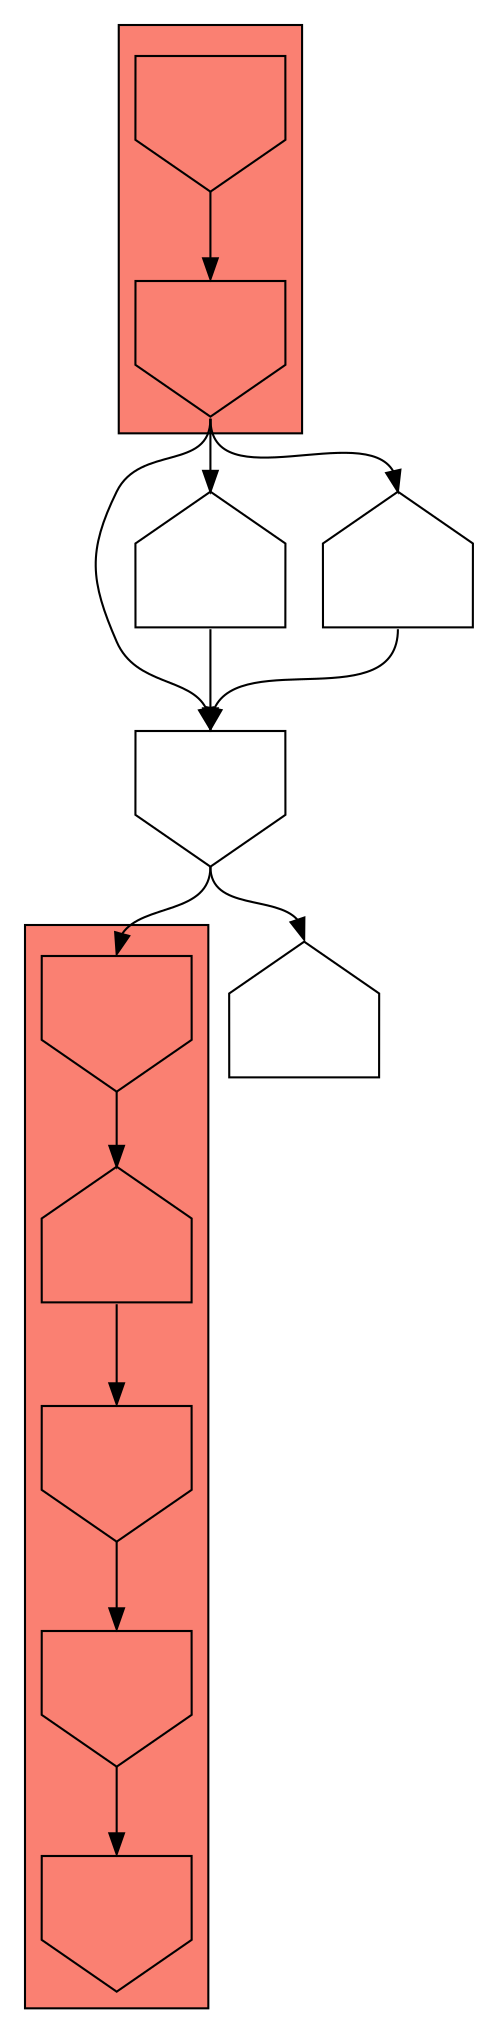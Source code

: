 digraph asm {
	edge [headport=n,tailport=s];
subgraph cluster_C10320_10695_3011_7563_16673 {
	10320 [label="",height=1,width=1,shape=invhouse];
	10695 [label="",height=1,width=1,shape=house];
	3011 [label="",height=1,width=1,shape=invhouse];
	7563 [label="",height=1,width=1,shape=invhouse];
	16673 [label="",height=1,width=1,shape=invhouse];
	style=filled;
	fillcolor=salmon;
}
subgraph cluster_C16530_111 {
	16530 [label="",height=1,width=1,shape=invhouse];
	111 [label="",height=1,width=1,shape=invhouse];
	style=filled;
	fillcolor=salmon;
}
	3529 [label="",height=1,width=1,shape=invhouse];
	14293 [label="",height=1,width=1,shape=house];
	15671 [label="",height=1,width=1,shape=house];
	16007 [label="",height=1,width=1,shape=house];
	10320 -> 10695
	10695 -> 3011
	3011 -> 7563
	7563 -> 16673
	3529 -> 10320
	3529 -> 14293
	111 -> 3529
	111 -> 15671
	111 -> 16007
	15671 -> 3529
	16007 -> 3529
	16530 -> 111
}